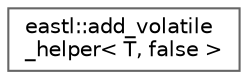 digraph "类继承关系图"
{
 // LATEX_PDF_SIZE
  bgcolor="transparent";
  edge [fontname=Helvetica,fontsize=10,labelfontname=Helvetica,labelfontsize=10];
  node [fontname=Helvetica,fontsize=10,shape=box,height=0.2,width=0.4];
  rankdir="LR";
  Node0 [id="Node000000",label="eastl::add_volatile\l_helper\< T, false \>",height=0.2,width=0.4,color="grey40", fillcolor="white", style="filled",URL="$structeastl_1_1add__volatile__helper_3_01_t_00_01false_01_4.html",tooltip=" "];
}
